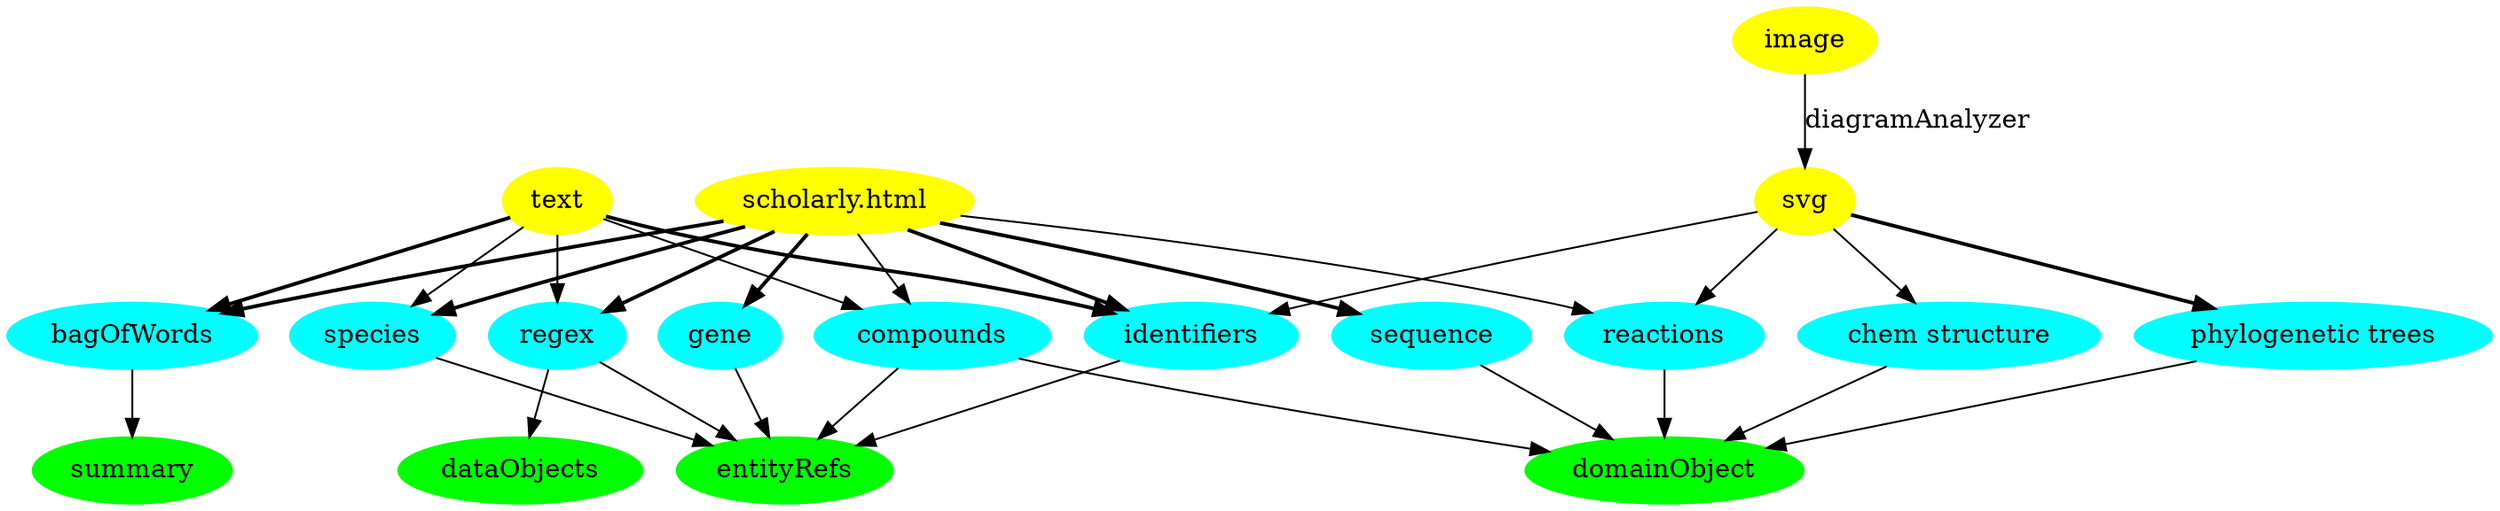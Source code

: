digraph amiplugins {

"s.html" [label="scholarly.html", style="filled", color="yellow"];
"txt" [label="text", style="filled", color="yellow"];
"png" [label="image", style="filled", color="yellow"];
"svg" [label="svg", style="filled", color="yellow"];

"summary" [label="summary", style="filled", color="green"]
"entityRefs" [label="entityRefs", style="filled", color="green"]
"data" [label="dataObjects", style="filled", color="green"]
"object" [label="domainObject", style="filled", color="green"]

"png" -> "svg" [label="diagramAnalyzer"];

"bow" [label="bagOfWords", style="filled", color="cyan"]
"txt" -> "bow" [style="bold"];
"s.html" -> "bow" [style="bold"];
"bow" -> "summary"

"ids" [label="identifiers", style="filled", color="cyan"]
"txt" -> "ids" [style="bold"];
"s.html" -> "ids" [style="bold"];
"svg" -> "ids";
"ids" -> "entityRefs"

"gene" [label="gene", style="filled", color="cyan"]
"s.html" -> "gene" [style="bold"];
"gene" -> "entityRefs"

"regex" [label="regex", style="filled", color="cyan"]
"txt" -> "regex";
"s.html" -> "regex" [style="bold"];
"regex" -> "entityRefs"
"regex" -> "data"

"chemstruct" [label="chem structure", style="filled", color="cyan"]
"svg" -> "chemstruct";
"chemstruct" -> "object";

"species" [label="species", style="filled", color="cyan"]
"s.html" -> "species" [style="bold"];
"txt" -> "species" ;
"species" -> entityRefs

"sequence" [label="sequence", style="filled", color="cyan"]
"s.html" -> "sequence" [style="bold"];
"sequence" -> "object"

"compounds" [label="compounds", style="filled", color="cyan"]
"s.html" -> "compounds";
"txt" -> "compounds";
"compounds" -> {"entityRefs" "object"}

"reactions" [label="reactions", style="filled", color="cyan"]
"s.html" -> "reactions";
"svg" -> "reactions" ;
"reactions" -> {"object"}

"phylo" [label="phylogenetic trees", style="filled", color="cyan"]
"svg" -> "phylo" [style="bold"];
"phylo" -> {"object"}

}

